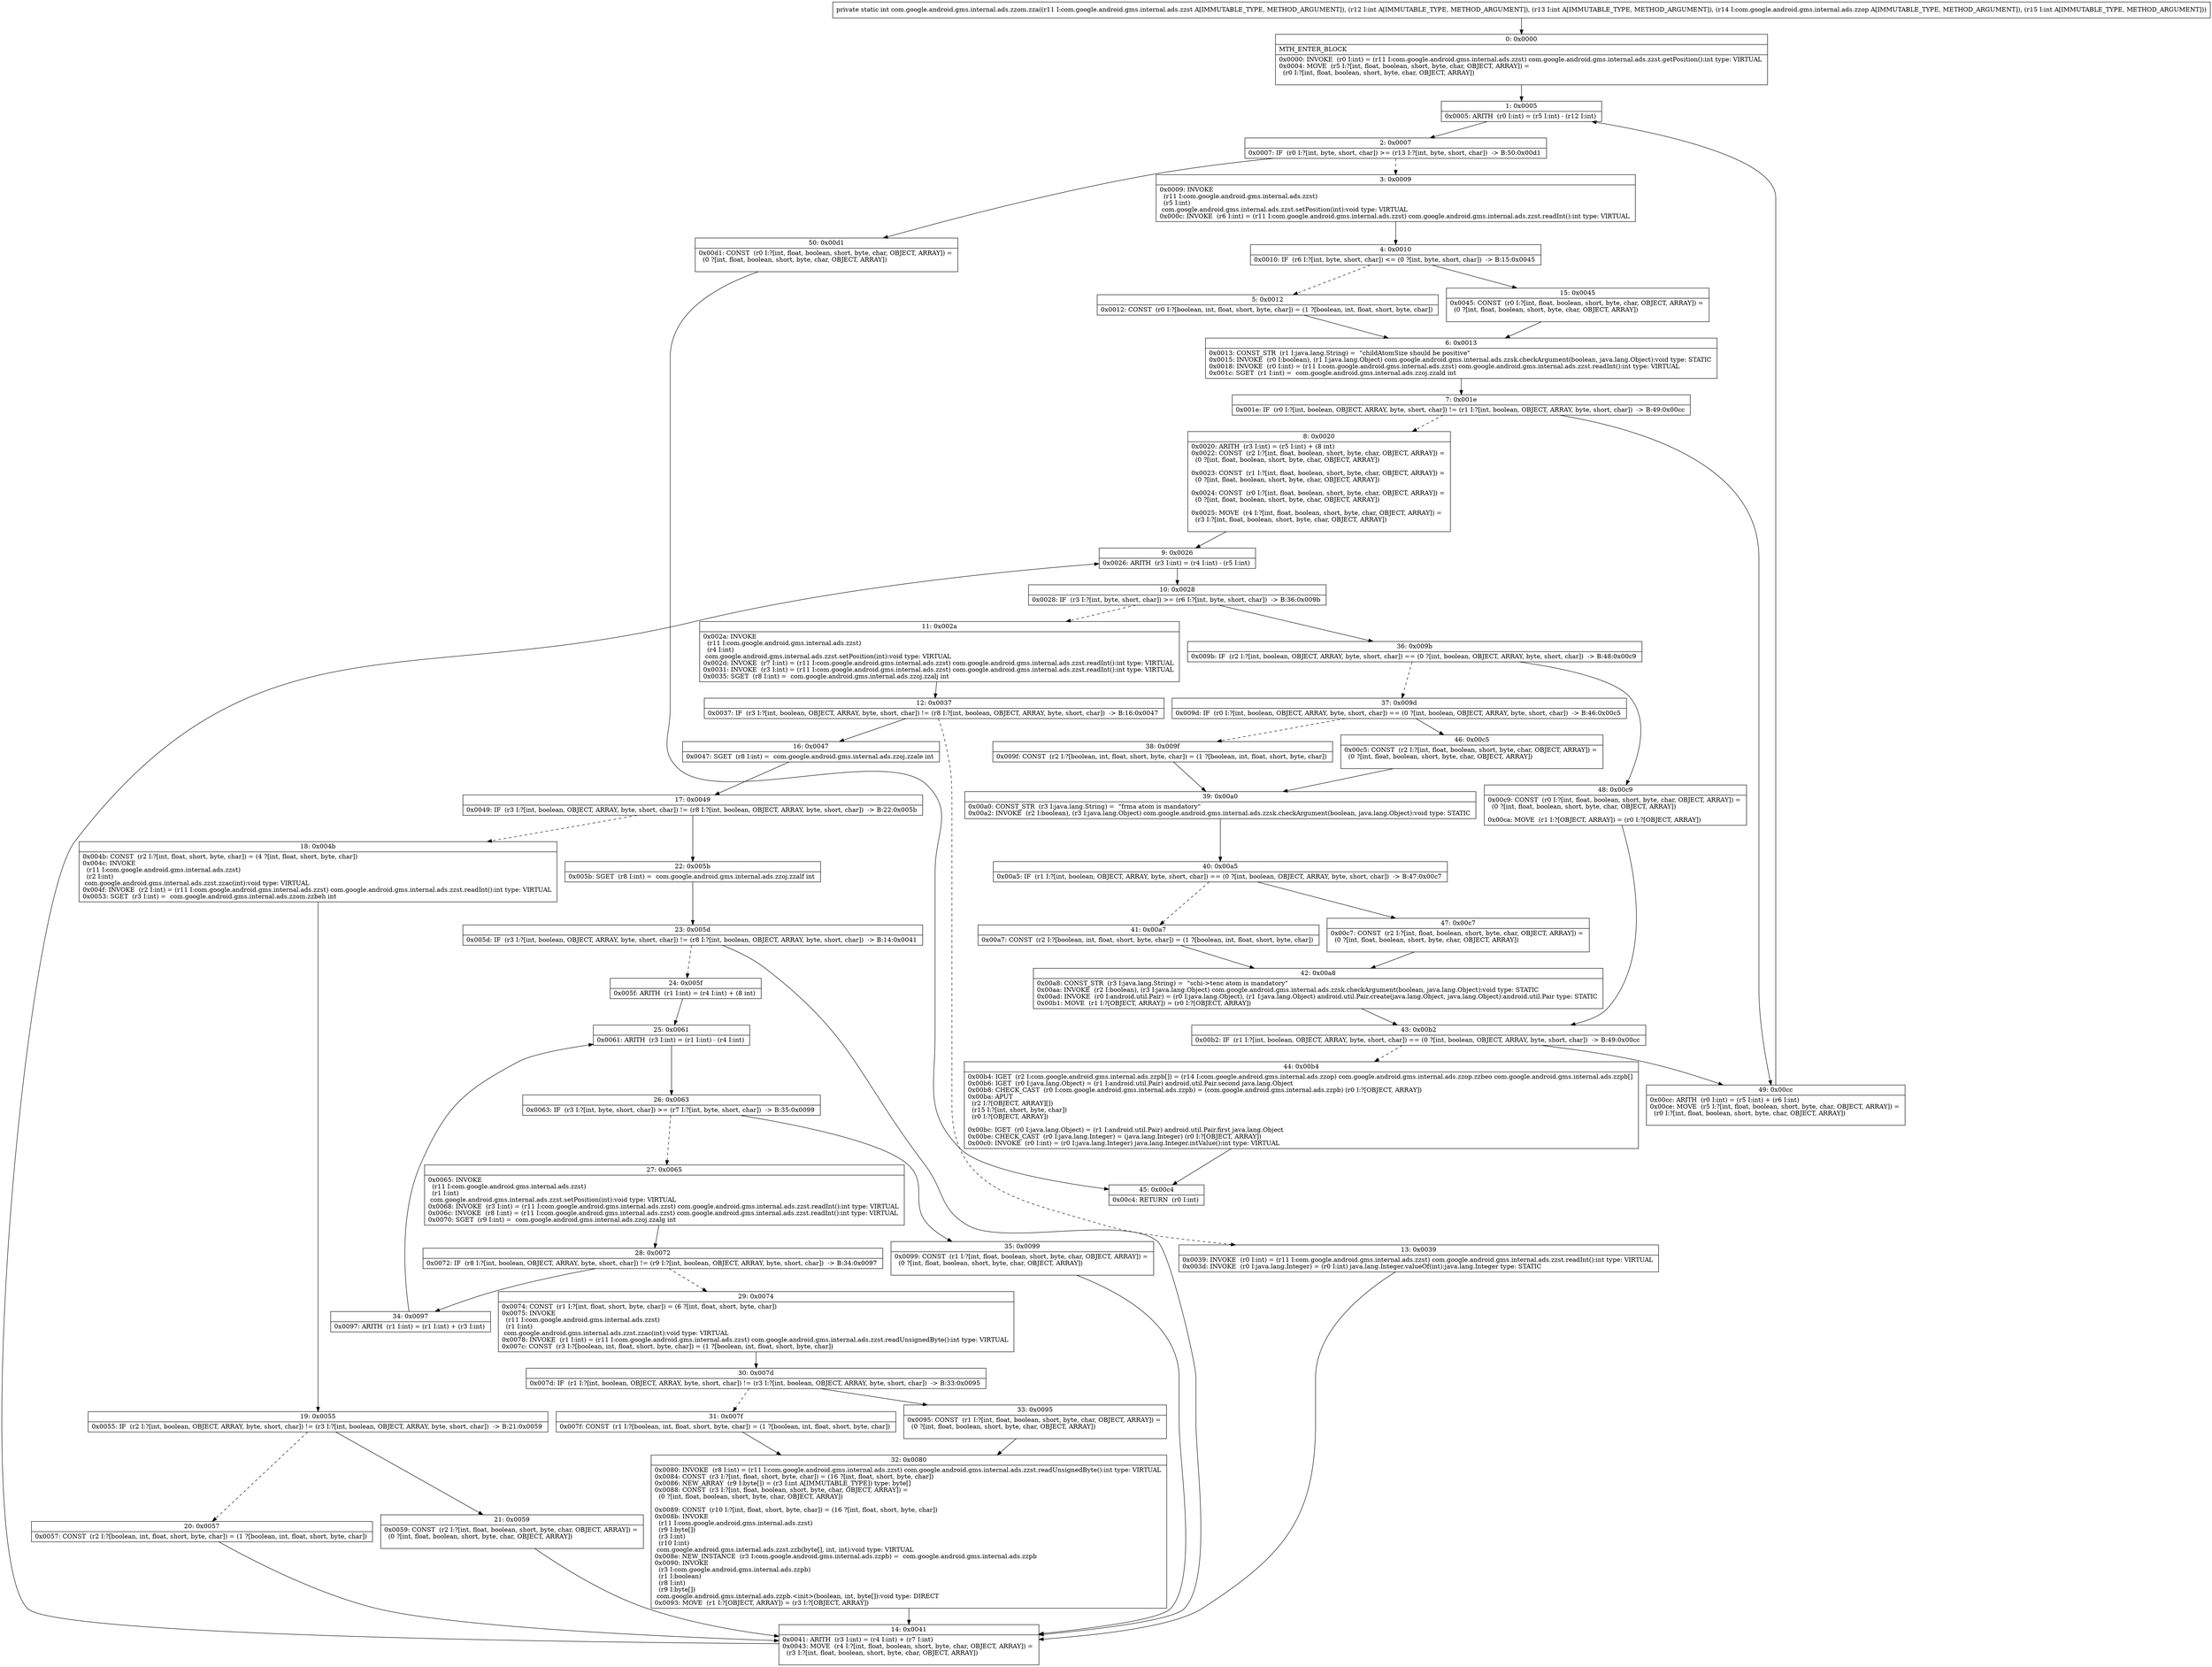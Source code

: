 digraph "CFG forcom.google.android.gms.internal.ads.zzom.zza(Lcom\/google\/android\/gms\/internal\/ads\/zzst;IILcom\/google\/android\/gms\/internal\/ads\/zzop;I)I" {
Node_0 [shape=record,label="{0\:\ 0x0000|MTH_ENTER_BLOCK\l|0x0000: INVOKE  (r0 I:int) = (r11 I:com.google.android.gms.internal.ads.zzst) com.google.android.gms.internal.ads.zzst.getPosition():int type: VIRTUAL \l0x0004: MOVE  (r5 I:?[int, float, boolean, short, byte, char, OBJECT, ARRAY]) = \l  (r0 I:?[int, float, boolean, short, byte, char, OBJECT, ARRAY])\l \l}"];
Node_1 [shape=record,label="{1\:\ 0x0005|0x0005: ARITH  (r0 I:int) = (r5 I:int) \- (r12 I:int) \l}"];
Node_2 [shape=record,label="{2\:\ 0x0007|0x0007: IF  (r0 I:?[int, byte, short, char]) \>= (r13 I:?[int, byte, short, char])  \-\> B:50:0x00d1 \l}"];
Node_3 [shape=record,label="{3\:\ 0x0009|0x0009: INVOKE  \l  (r11 I:com.google.android.gms.internal.ads.zzst)\l  (r5 I:int)\l com.google.android.gms.internal.ads.zzst.setPosition(int):void type: VIRTUAL \l0x000c: INVOKE  (r6 I:int) = (r11 I:com.google.android.gms.internal.ads.zzst) com.google.android.gms.internal.ads.zzst.readInt():int type: VIRTUAL \l}"];
Node_4 [shape=record,label="{4\:\ 0x0010|0x0010: IF  (r6 I:?[int, byte, short, char]) \<= (0 ?[int, byte, short, char])  \-\> B:15:0x0045 \l}"];
Node_5 [shape=record,label="{5\:\ 0x0012|0x0012: CONST  (r0 I:?[boolean, int, float, short, byte, char]) = (1 ?[boolean, int, float, short, byte, char]) \l}"];
Node_6 [shape=record,label="{6\:\ 0x0013|0x0013: CONST_STR  (r1 I:java.lang.String) =  \"childAtomSize should be positive\" \l0x0015: INVOKE  (r0 I:boolean), (r1 I:java.lang.Object) com.google.android.gms.internal.ads.zzsk.checkArgument(boolean, java.lang.Object):void type: STATIC \l0x0018: INVOKE  (r0 I:int) = (r11 I:com.google.android.gms.internal.ads.zzst) com.google.android.gms.internal.ads.zzst.readInt():int type: VIRTUAL \l0x001c: SGET  (r1 I:int) =  com.google.android.gms.internal.ads.zzoj.zzald int \l}"];
Node_7 [shape=record,label="{7\:\ 0x001e|0x001e: IF  (r0 I:?[int, boolean, OBJECT, ARRAY, byte, short, char]) != (r1 I:?[int, boolean, OBJECT, ARRAY, byte, short, char])  \-\> B:49:0x00cc \l}"];
Node_8 [shape=record,label="{8\:\ 0x0020|0x0020: ARITH  (r3 I:int) = (r5 I:int) + (8 int) \l0x0022: CONST  (r2 I:?[int, float, boolean, short, byte, char, OBJECT, ARRAY]) = \l  (0 ?[int, float, boolean, short, byte, char, OBJECT, ARRAY])\l \l0x0023: CONST  (r1 I:?[int, float, boolean, short, byte, char, OBJECT, ARRAY]) = \l  (0 ?[int, float, boolean, short, byte, char, OBJECT, ARRAY])\l \l0x0024: CONST  (r0 I:?[int, float, boolean, short, byte, char, OBJECT, ARRAY]) = \l  (0 ?[int, float, boolean, short, byte, char, OBJECT, ARRAY])\l \l0x0025: MOVE  (r4 I:?[int, float, boolean, short, byte, char, OBJECT, ARRAY]) = \l  (r3 I:?[int, float, boolean, short, byte, char, OBJECT, ARRAY])\l \l}"];
Node_9 [shape=record,label="{9\:\ 0x0026|0x0026: ARITH  (r3 I:int) = (r4 I:int) \- (r5 I:int) \l}"];
Node_10 [shape=record,label="{10\:\ 0x0028|0x0028: IF  (r3 I:?[int, byte, short, char]) \>= (r6 I:?[int, byte, short, char])  \-\> B:36:0x009b \l}"];
Node_11 [shape=record,label="{11\:\ 0x002a|0x002a: INVOKE  \l  (r11 I:com.google.android.gms.internal.ads.zzst)\l  (r4 I:int)\l com.google.android.gms.internal.ads.zzst.setPosition(int):void type: VIRTUAL \l0x002d: INVOKE  (r7 I:int) = (r11 I:com.google.android.gms.internal.ads.zzst) com.google.android.gms.internal.ads.zzst.readInt():int type: VIRTUAL \l0x0031: INVOKE  (r3 I:int) = (r11 I:com.google.android.gms.internal.ads.zzst) com.google.android.gms.internal.ads.zzst.readInt():int type: VIRTUAL \l0x0035: SGET  (r8 I:int) =  com.google.android.gms.internal.ads.zzoj.zzalj int \l}"];
Node_12 [shape=record,label="{12\:\ 0x0037|0x0037: IF  (r3 I:?[int, boolean, OBJECT, ARRAY, byte, short, char]) != (r8 I:?[int, boolean, OBJECT, ARRAY, byte, short, char])  \-\> B:16:0x0047 \l}"];
Node_13 [shape=record,label="{13\:\ 0x0039|0x0039: INVOKE  (r0 I:int) = (r11 I:com.google.android.gms.internal.ads.zzst) com.google.android.gms.internal.ads.zzst.readInt():int type: VIRTUAL \l0x003d: INVOKE  (r0 I:java.lang.Integer) = (r0 I:int) java.lang.Integer.valueOf(int):java.lang.Integer type: STATIC \l}"];
Node_14 [shape=record,label="{14\:\ 0x0041|0x0041: ARITH  (r3 I:int) = (r4 I:int) + (r7 I:int) \l0x0043: MOVE  (r4 I:?[int, float, boolean, short, byte, char, OBJECT, ARRAY]) = \l  (r3 I:?[int, float, boolean, short, byte, char, OBJECT, ARRAY])\l \l}"];
Node_15 [shape=record,label="{15\:\ 0x0045|0x0045: CONST  (r0 I:?[int, float, boolean, short, byte, char, OBJECT, ARRAY]) = \l  (0 ?[int, float, boolean, short, byte, char, OBJECT, ARRAY])\l \l}"];
Node_16 [shape=record,label="{16\:\ 0x0047|0x0047: SGET  (r8 I:int) =  com.google.android.gms.internal.ads.zzoj.zzale int \l}"];
Node_17 [shape=record,label="{17\:\ 0x0049|0x0049: IF  (r3 I:?[int, boolean, OBJECT, ARRAY, byte, short, char]) != (r8 I:?[int, boolean, OBJECT, ARRAY, byte, short, char])  \-\> B:22:0x005b \l}"];
Node_18 [shape=record,label="{18\:\ 0x004b|0x004b: CONST  (r2 I:?[int, float, short, byte, char]) = (4 ?[int, float, short, byte, char]) \l0x004c: INVOKE  \l  (r11 I:com.google.android.gms.internal.ads.zzst)\l  (r2 I:int)\l com.google.android.gms.internal.ads.zzst.zzac(int):void type: VIRTUAL \l0x004f: INVOKE  (r2 I:int) = (r11 I:com.google.android.gms.internal.ads.zzst) com.google.android.gms.internal.ads.zzst.readInt():int type: VIRTUAL \l0x0053: SGET  (r3 I:int) =  com.google.android.gms.internal.ads.zzom.zzbeh int \l}"];
Node_19 [shape=record,label="{19\:\ 0x0055|0x0055: IF  (r2 I:?[int, boolean, OBJECT, ARRAY, byte, short, char]) != (r3 I:?[int, boolean, OBJECT, ARRAY, byte, short, char])  \-\> B:21:0x0059 \l}"];
Node_20 [shape=record,label="{20\:\ 0x0057|0x0057: CONST  (r2 I:?[boolean, int, float, short, byte, char]) = (1 ?[boolean, int, float, short, byte, char]) \l}"];
Node_21 [shape=record,label="{21\:\ 0x0059|0x0059: CONST  (r2 I:?[int, float, boolean, short, byte, char, OBJECT, ARRAY]) = \l  (0 ?[int, float, boolean, short, byte, char, OBJECT, ARRAY])\l \l}"];
Node_22 [shape=record,label="{22\:\ 0x005b|0x005b: SGET  (r8 I:int) =  com.google.android.gms.internal.ads.zzoj.zzalf int \l}"];
Node_23 [shape=record,label="{23\:\ 0x005d|0x005d: IF  (r3 I:?[int, boolean, OBJECT, ARRAY, byte, short, char]) != (r8 I:?[int, boolean, OBJECT, ARRAY, byte, short, char])  \-\> B:14:0x0041 \l}"];
Node_24 [shape=record,label="{24\:\ 0x005f|0x005f: ARITH  (r1 I:int) = (r4 I:int) + (8 int) \l}"];
Node_25 [shape=record,label="{25\:\ 0x0061|0x0061: ARITH  (r3 I:int) = (r1 I:int) \- (r4 I:int) \l}"];
Node_26 [shape=record,label="{26\:\ 0x0063|0x0063: IF  (r3 I:?[int, byte, short, char]) \>= (r7 I:?[int, byte, short, char])  \-\> B:35:0x0099 \l}"];
Node_27 [shape=record,label="{27\:\ 0x0065|0x0065: INVOKE  \l  (r11 I:com.google.android.gms.internal.ads.zzst)\l  (r1 I:int)\l com.google.android.gms.internal.ads.zzst.setPosition(int):void type: VIRTUAL \l0x0068: INVOKE  (r3 I:int) = (r11 I:com.google.android.gms.internal.ads.zzst) com.google.android.gms.internal.ads.zzst.readInt():int type: VIRTUAL \l0x006c: INVOKE  (r8 I:int) = (r11 I:com.google.android.gms.internal.ads.zzst) com.google.android.gms.internal.ads.zzst.readInt():int type: VIRTUAL \l0x0070: SGET  (r9 I:int) =  com.google.android.gms.internal.ads.zzoj.zzalg int \l}"];
Node_28 [shape=record,label="{28\:\ 0x0072|0x0072: IF  (r8 I:?[int, boolean, OBJECT, ARRAY, byte, short, char]) != (r9 I:?[int, boolean, OBJECT, ARRAY, byte, short, char])  \-\> B:34:0x0097 \l}"];
Node_29 [shape=record,label="{29\:\ 0x0074|0x0074: CONST  (r1 I:?[int, float, short, byte, char]) = (6 ?[int, float, short, byte, char]) \l0x0075: INVOKE  \l  (r11 I:com.google.android.gms.internal.ads.zzst)\l  (r1 I:int)\l com.google.android.gms.internal.ads.zzst.zzac(int):void type: VIRTUAL \l0x0078: INVOKE  (r1 I:int) = (r11 I:com.google.android.gms.internal.ads.zzst) com.google.android.gms.internal.ads.zzst.readUnsignedByte():int type: VIRTUAL \l0x007c: CONST  (r3 I:?[boolean, int, float, short, byte, char]) = (1 ?[boolean, int, float, short, byte, char]) \l}"];
Node_30 [shape=record,label="{30\:\ 0x007d|0x007d: IF  (r1 I:?[int, boolean, OBJECT, ARRAY, byte, short, char]) != (r3 I:?[int, boolean, OBJECT, ARRAY, byte, short, char])  \-\> B:33:0x0095 \l}"];
Node_31 [shape=record,label="{31\:\ 0x007f|0x007f: CONST  (r1 I:?[boolean, int, float, short, byte, char]) = (1 ?[boolean, int, float, short, byte, char]) \l}"];
Node_32 [shape=record,label="{32\:\ 0x0080|0x0080: INVOKE  (r8 I:int) = (r11 I:com.google.android.gms.internal.ads.zzst) com.google.android.gms.internal.ads.zzst.readUnsignedByte():int type: VIRTUAL \l0x0084: CONST  (r3 I:?[int, float, short, byte, char]) = (16 ?[int, float, short, byte, char]) \l0x0086: NEW_ARRAY  (r9 I:byte[]) = (r3 I:int A[IMMUTABLE_TYPE]) type: byte[] \l0x0088: CONST  (r3 I:?[int, float, boolean, short, byte, char, OBJECT, ARRAY]) = \l  (0 ?[int, float, boolean, short, byte, char, OBJECT, ARRAY])\l \l0x0089: CONST  (r10 I:?[int, float, short, byte, char]) = (16 ?[int, float, short, byte, char]) \l0x008b: INVOKE  \l  (r11 I:com.google.android.gms.internal.ads.zzst)\l  (r9 I:byte[])\l  (r3 I:int)\l  (r10 I:int)\l com.google.android.gms.internal.ads.zzst.zzb(byte[], int, int):void type: VIRTUAL \l0x008e: NEW_INSTANCE  (r3 I:com.google.android.gms.internal.ads.zzpb) =  com.google.android.gms.internal.ads.zzpb \l0x0090: INVOKE  \l  (r3 I:com.google.android.gms.internal.ads.zzpb)\l  (r1 I:boolean)\l  (r8 I:int)\l  (r9 I:byte[])\l com.google.android.gms.internal.ads.zzpb.\<init\>(boolean, int, byte[]):void type: DIRECT \l0x0093: MOVE  (r1 I:?[OBJECT, ARRAY]) = (r3 I:?[OBJECT, ARRAY]) \l}"];
Node_33 [shape=record,label="{33\:\ 0x0095|0x0095: CONST  (r1 I:?[int, float, boolean, short, byte, char, OBJECT, ARRAY]) = \l  (0 ?[int, float, boolean, short, byte, char, OBJECT, ARRAY])\l \l}"];
Node_34 [shape=record,label="{34\:\ 0x0097|0x0097: ARITH  (r1 I:int) = (r1 I:int) + (r3 I:int) \l}"];
Node_35 [shape=record,label="{35\:\ 0x0099|0x0099: CONST  (r1 I:?[int, float, boolean, short, byte, char, OBJECT, ARRAY]) = \l  (0 ?[int, float, boolean, short, byte, char, OBJECT, ARRAY])\l \l}"];
Node_36 [shape=record,label="{36\:\ 0x009b|0x009b: IF  (r2 I:?[int, boolean, OBJECT, ARRAY, byte, short, char]) == (0 ?[int, boolean, OBJECT, ARRAY, byte, short, char])  \-\> B:48:0x00c9 \l}"];
Node_37 [shape=record,label="{37\:\ 0x009d|0x009d: IF  (r0 I:?[int, boolean, OBJECT, ARRAY, byte, short, char]) == (0 ?[int, boolean, OBJECT, ARRAY, byte, short, char])  \-\> B:46:0x00c5 \l}"];
Node_38 [shape=record,label="{38\:\ 0x009f|0x009f: CONST  (r2 I:?[boolean, int, float, short, byte, char]) = (1 ?[boolean, int, float, short, byte, char]) \l}"];
Node_39 [shape=record,label="{39\:\ 0x00a0|0x00a0: CONST_STR  (r3 I:java.lang.String) =  \"frma atom is mandatory\" \l0x00a2: INVOKE  (r2 I:boolean), (r3 I:java.lang.Object) com.google.android.gms.internal.ads.zzsk.checkArgument(boolean, java.lang.Object):void type: STATIC \l}"];
Node_40 [shape=record,label="{40\:\ 0x00a5|0x00a5: IF  (r1 I:?[int, boolean, OBJECT, ARRAY, byte, short, char]) == (0 ?[int, boolean, OBJECT, ARRAY, byte, short, char])  \-\> B:47:0x00c7 \l}"];
Node_41 [shape=record,label="{41\:\ 0x00a7|0x00a7: CONST  (r2 I:?[boolean, int, float, short, byte, char]) = (1 ?[boolean, int, float, short, byte, char]) \l}"];
Node_42 [shape=record,label="{42\:\ 0x00a8|0x00a8: CONST_STR  (r3 I:java.lang.String) =  \"schi\-\>tenc atom is mandatory\" \l0x00aa: INVOKE  (r2 I:boolean), (r3 I:java.lang.Object) com.google.android.gms.internal.ads.zzsk.checkArgument(boolean, java.lang.Object):void type: STATIC \l0x00ad: INVOKE  (r0 I:android.util.Pair) = (r0 I:java.lang.Object), (r1 I:java.lang.Object) android.util.Pair.create(java.lang.Object, java.lang.Object):android.util.Pair type: STATIC \l0x00b1: MOVE  (r1 I:?[OBJECT, ARRAY]) = (r0 I:?[OBJECT, ARRAY]) \l}"];
Node_43 [shape=record,label="{43\:\ 0x00b2|0x00b2: IF  (r1 I:?[int, boolean, OBJECT, ARRAY, byte, short, char]) == (0 ?[int, boolean, OBJECT, ARRAY, byte, short, char])  \-\> B:49:0x00cc \l}"];
Node_44 [shape=record,label="{44\:\ 0x00b4|0x00b4: IGET  (r2 I:com.google.android.gms.internal.ads.zzpb[]) = (r14 I:com.google.android.gms.internal.ads.zzop) com.google.android.gms.internal.ads.zzop.zzbeo com.google.android.gms.internal.ads.zzpb[] \l0x00b6: IGET  (r0 I:java.lang.Object) = (r1 I:android.util.Pair) android.util.Pair.second java.lang.Object \l0x00b8: CHECK_CAST  (r0 I:com.google.android.gms.internal.ads.zzpb) = (com.google.android.gms.internal.ads.zzpb) (r0 I:?[OBJECT, ARRAY]) \l0x00ba: APUT  \l  (r2 I:?[OBJECT, ARRAY][])\l  (r15 I:?[int, short, byte, char])\l  (r0 I:?[OBJECT, ARRAY])\l \l0x00bc: IGET  (r0 I:java.lang.Object) = (r1 I:android.util.Pair) android.util.Pair.first java.lang.Object \l0x00be: CHECK_CAST  (r0 I:java.lang.Integer) = (java.lang.Integer) (r0 I:?[OBJECT, ARRAY]) \l0x00c0: INVOKE  (r0 I:int) = (r0 I:java.lang.Integer) java.lang.Integer.intValue():int type: VIRTUAL \l}"];
Node_45 [shape=record,label="{45\:\ 0x00c4|0x00c4: RETURN  (r0 I:int) \l}"];
Node_46 [shape=record,label="{46\:\ 0x00c5|0x00c5: CONST  (r2 I:?[int, float, boolean, short, byte, char, OBJECT, ARRAY]) = \l  (0 ?[int, float, boolean, short, byte, char, OBJECT, ARRAY])\l \l}"];
Node_47 [shape=record,label="{47\:\ 0x00c7|0x00c7: CONST  (r2 I:?[int, float, boolean, short, byte, char, OBJECT, ARRAY]) = \l  (0 ?[int, float, boolean, short, byte, char, OBJECT, ARRAY])\l \l}"];
Node_48 [shape=record,label="{48\:\ 0x00c9|0x00c9: CONST  (r0 I:?[int, float, boolean, short, byte, char, OBJECT, ARRAY]) = \l  (0 ?[int, float, boolean, short, byte, char, OBJECT, ARRAY])\l \l0x00ca: MOVE  (r1 I:?[OBJECT, ARRAY]) = (r0 I:?[OBJECT, ARRAY]) \l}"];
Node_49 [shape=record,label="{49\:\ 0x00cc|0x00cc: ARITH  (r0 I:int) = (r5 I:int) + (r6 I:int) \l0x00ce: MOVE  (r5 I:?[int, float, boolean, short, byte, char, OBJECT, ARRAY]) = \l  (r0 I:?[int, float, boolean, short, byte, char, OBJECT, ARRAY])\l \l}"];
Node_50 [shape=record,label="{50\:\ 0x00d1|0x00d1: CONST  (r0 I:?[int, float, boolean, short, byte, char, OBJECT, ARRAY]) = \l  (0 ?[int, float, boolean, short, byte, char, OBJECT, ARRAY])\l \l}"];
MethodNode[shape=record,label="{private static int com.google.android.gms.internal.ads.zzom.zza((r11 I:com.google.android.gms.internal.ads.zzst A[IMMUTABLE_TYPE, METHOD_ARGUMENT]), (r12 I:int A[IMMUTABLE_TYPE, METHOD_ARGUMENT]), (r13 I:int A[IMMUTABLE_TYPE, METHOD_ARGUMENT]), (r14 I:com.google.android.gms.internal.ads.zzop A[IMMUTABLE_TYPE, METHOD_ARGUMENT]), (r15 I:int A[IMMUTABLE_TYPE, METHOD_ARGUMENT])) }"];
MethodNode -> Node_0;
Node_0 -> Node_1;
Node_1 -> Node_2;
Node_2 -> Node_3[style=dashed];
Node_2 -> Node_50;
Node_3 -> Node_4;
Node_4 -> Node_5[style=dashed];
Node_4 -> Node_15;
Node_5 -> Node_6;
Node_6 -> Node_7;
Node_7 -> Node_8[style=dashed];
Node_7 -> Node_49;
Node_8 -> Node_9;
Node_9 -> Node_10;
Node_10 -> Node_11[style=dashed];
Node_10 -> Node_36;
Node_11 -> Node_12;
Node_12 -> Node_13[style=dashed];
Node_12 -> Node_16;
Node_13 -> Node_14;
Node_14 -> Node_9;
Node_15 -> Node_6;
Node_16 -> Node_17;
Node_17 -> Node_18[style=dashed];
Node_17 -> Node_22;
Node_18 -> Node_19;
Node_19 -> Node_20[style=dashed];
Node_19 -> Node_21;
Node_20 -> Node_14;
Node_21 -> Node_14;
Node_22 -> Node_23;
Node_23 -> Node_14;
Node_23 -> Node_24[style=dashed];
Node_24 -> Node_25;
Node_25 -> Node_26;
Node_26 -> Node_27[style=dashed];
Node_26 -> Node_35;
Node_27 -> Node_28;
Node_28 -> Node_29[style=dashed];
Node_28 -> Node_34;
Node_29 -> Node_30;
Node_30 -> Node_31[style=dashed];
Node_30 -> Node_33;
Node_31 -> Node_32;
Node_32 -> Node_14;
Node_33 -> Node_32;
Node_34 -> Node_25;
Node_35 -> Node_14;
Node_36 -> Node_37[style=dashed];
Node_36 -> Node_48;
Node_37 -> Node_38[style=dashed];
Node_37 -> Node_46;
Node_38 -> Node_39;
Node_39 -> Node_40;
Node_40 -> Node_41[style=dashed];
Node_40 -> Node_47;
Node_41 -> Node_42;
Node_42 -> Node_43;
Node_43 -> Node_44[style=dashed];
Node_43 -> Node_49;
Node_44 -> Node_45;
Node_46 -> Node_39;
Node_47 -> Node_42;
Node_48 -> Node_43;
Node_49 -> Node_1;
Node_50 -> Node_45;
}

